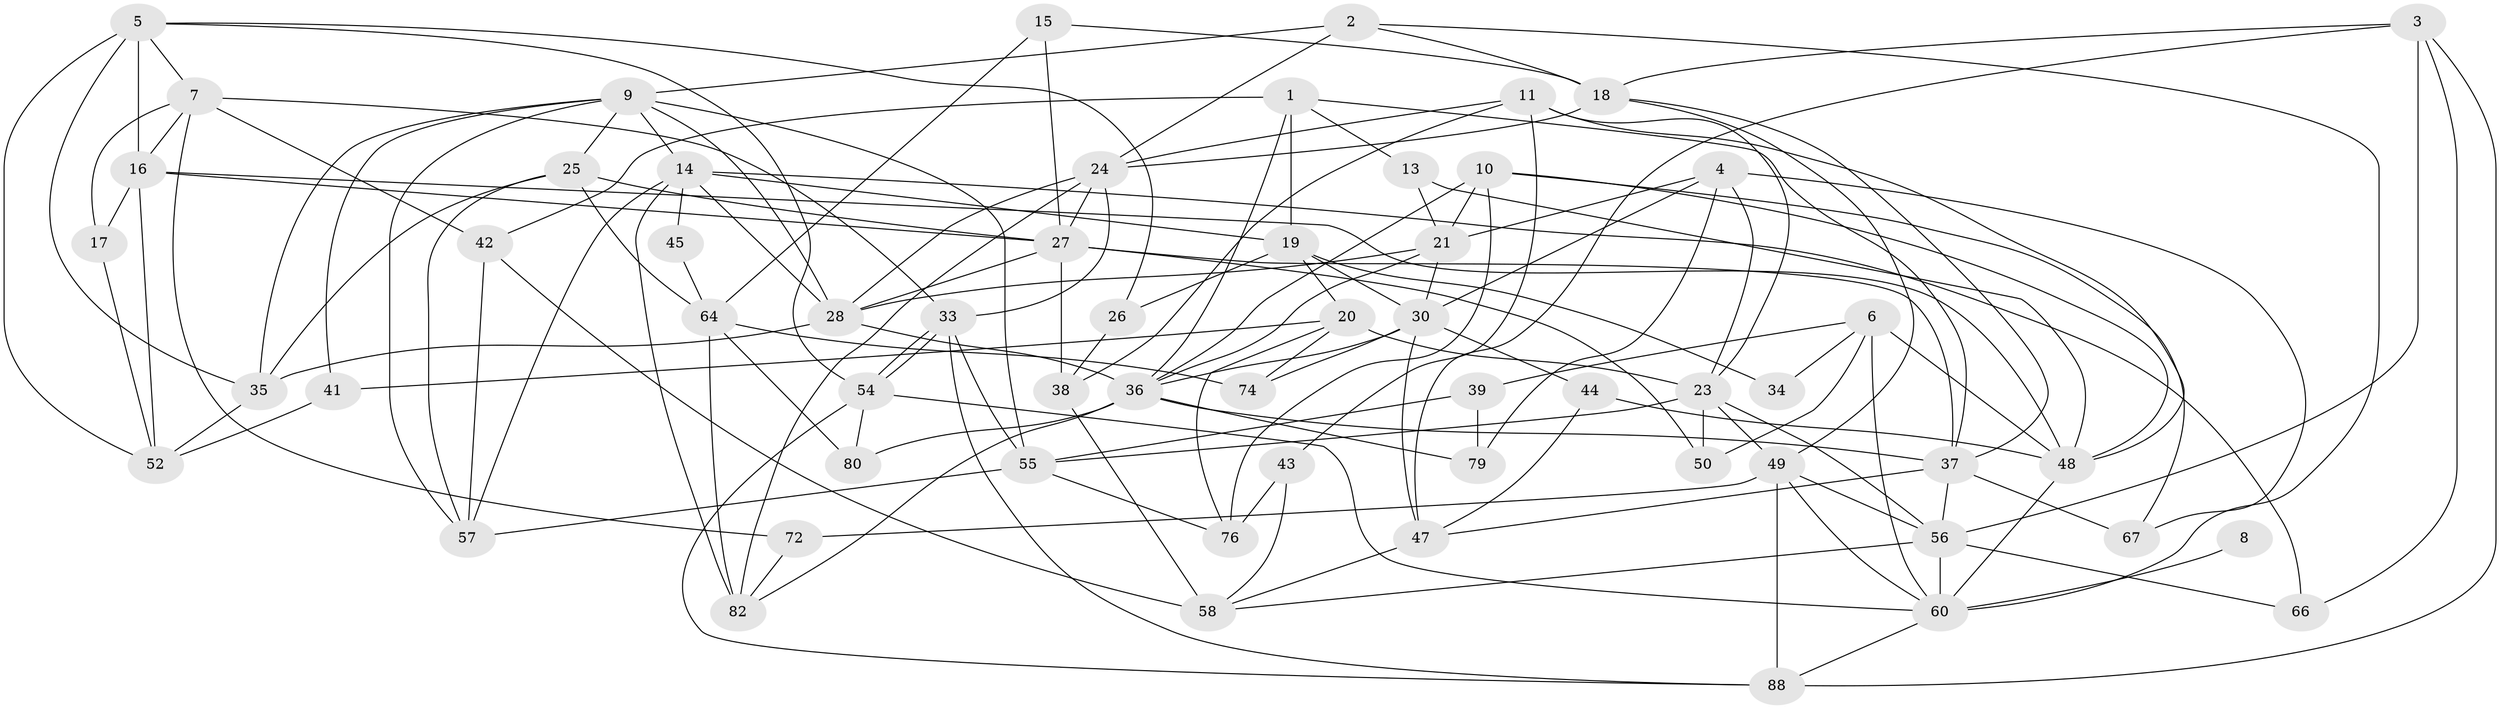 // original degree distribution, {5: 0.21875, 4: 0.3229166666666667, 2: 0.09375, 3: 0.2604166666666667, 7: 0.020833333333333332, 6: 0.08333333333333333}
// Generated by graph-tools (version 1.1) at 2025/11/02/27/25 16:11:18]
// undirected, 60 vertices, 148 edges
graph export_dot {
graph [start="1"]
  node [color=gray90,style=filled];
  1;
  2;
  3 [super="+31"];
  4;
  5 [super="+95"];
  6 [super="+70"];
  7 [super="+59"];
  8;
  9 [super="+12"];
  10 [super="+84"];
  11;
  13;
  14 [super="+96"];
  15;
  16 [super="+22"];
  17;
  18 [super="+51"];
  19 [super="+29"];
  20 [super="+71"];
  21 [super="+40"];
  23 [super="+46"];
  24 [super="+85"];
  25 [super="+32"];
  26;
  27 [super="+62"];
  28 [super="+53"];
  30 [super="+69"];
  33 [super="+90"];
  34;
  35 [super="+94"];
  36 [super="+65"];
  37 [super="+73"];
  38 [super="+63"];
  39;
  41;
  42;
  43;
  44;
  45;
  47;
  48 [super="+91"];
  49 [super="+77"];
  50;
  52 [super="+68"];
  54 [super="+92"];
  55 [super="+87"];
  56 [super="+86"];
  57 [super="+61"];
  58 [super="+75"];
  60 [super="+83"];
  64 [super="+78"];
  66;
  67;
  72;
  74;
  76 [super="+81"];
  79;
  80;
  82 [super="+89"];
  88 [super="+93"];
  1 -- 37;
  1 -- 42;
  1 -- 13;
  1 -- 36;
  1 -- 19;
  2 -- 24;
  2 -- 60;
  2 -- 9;
  2 -- 18;
  3 -- 47;
  3 -- 56;
  3 -- 88;
  3 -- 18;
  3 -- 66;
  4 -- 23;
  4 -- 30;
  4 -- 67;
  4 -- 79;
  4 -- 21;
  5 -- 54;
  5 -- 16 [weight=2];
  5 -- 35;
  5 -- 26;
  5 -- 52;
  5 -- 7;
  6 -- 39;
  6 -- 34;
  6 -- 50;
  6 -- 48;
  6 -- 60;
  7 -- 16;
  7 -- 17;
  7 -- 33;
  7 -- 72;
  7 -- 42;
  8 -- 60 [weight=2];
  9 -- 14;
  9 -- 55;
  9 -- 57;
  9 -- 41;
  9 -- 25;
  9 -- 35;
  9 -- 28;
  10 -- 67;
  10 -- 76 [weight=2];
  10 -- 48;
  10 -- 36;
  10 -- 21;
  11 -- 43;
  11 -- 48;
  11 -- 23;
  11 -- 24;
  11 -- 38;
  13 -- 21;
  13 -- 48;
  14 -- 82;
  14 -- 66;
  14 -- 45;
  14 -- 19;
  14 -- 28;
  14 -- 57;
  15 -- 27;
  15 -- 64;
  15 -- 18;
  16 -- 48;
  16 -- 52;
  16 -- 17;
  16 -- 27;
  17 -- 52;
  18 -- 24;
  18 -- 37;
  18 -- 49;
  19 -- 26;
  19 -- 34;
  19 -- 30;
  19 -- 20;
  20 -- 41 [weight=2];
  20 -- 76;
  20 -- 23;
  20 -- 74;
  21 -- 36;
  21 -- 30;
  21 -- 28;
  23 -- 50;
  23 -- 55;
  23 -- 49;
  23 -- 56;
  24 -- 28;
  24 -- 82;
  24 -- 33;
  24 -- 27;
  25 -- 57;
  25 -- 64;
  25 -- 35;
  25 -- 27;
  26 -- 38;
  27 -- 37;
  27 -- 50;
  27 -- 28;
  27 -- 38;
  28 -- 36;
  28 -- 35;
  30 -- 74 [weight=2];
  30 -- 44;
  30 -- 47;
  30 -- 36;
  33 -- 54;
  33 -- 54;
  33 -- 55;
  33 -- 88;
  35 -- 52;
  36 -- 79;
  36 -- 80;
  36 -- 82;
  36 -- 37;
  37 -- 56;
  37 -- 67;
  37 -- 47;
  38 -- 58 [weight=2];
  39 -- 55;
  39 -- 79;
  41 -- 52;
  42 -- 57;
  42 -- 58;
  43 -- 76;
  43 -- 58;
  44 -- 47;
  44 -- 48;
  45 -- 64;
  47 -- 58;
  48 -- 60;
  49 -- 72;
  49 -- 60;
  49 -- 88;
  49 -- 56;
  54 -- 88;
  54 -- 80;
  54 -- 60;
  55 -- 57;
  55 -- 76;
  56 -- 66;
  56 -- 58;
  56 -- 60;
  60 -- 88;
  64 -- 74;
  64 -- 80;
  64 -- 82;
  72 -- 82;
}
